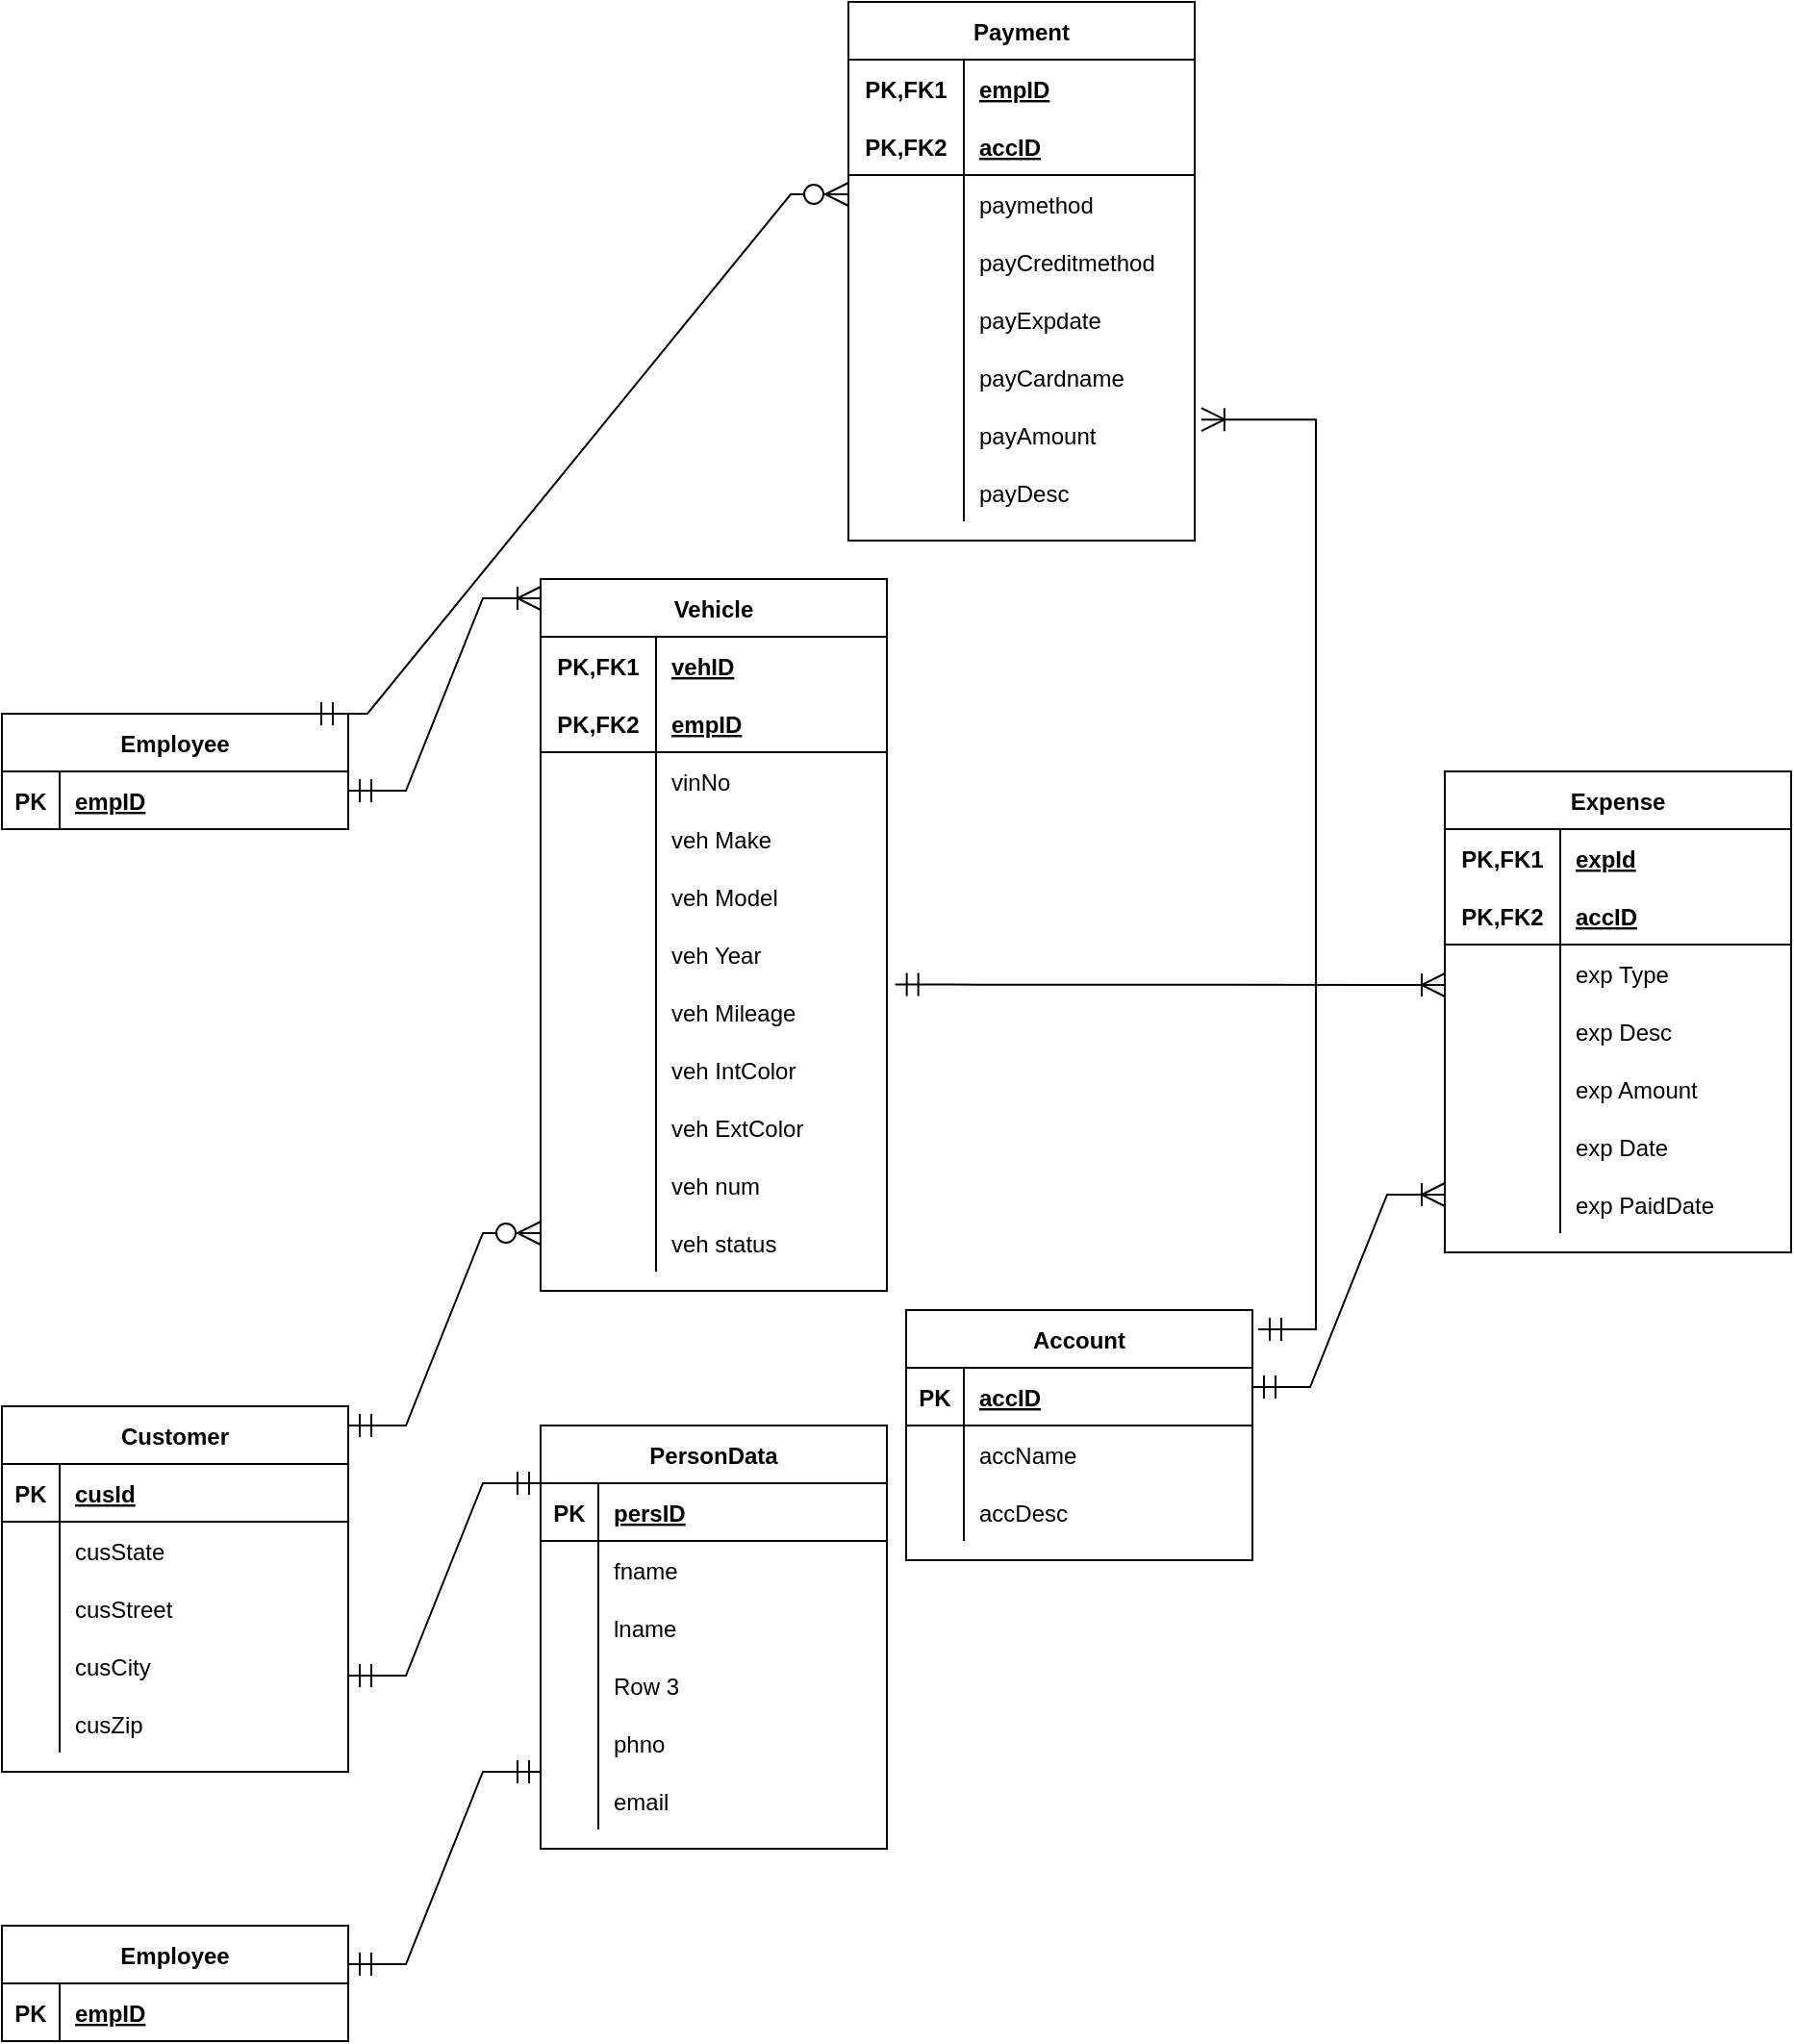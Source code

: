 <mxfile version="18.0.0" type="device"><diagram id="4Thoikx27J-EXRiRnQRD" name="Page-1"><mxGraphModel dx="1384" dy="1872" grid="1" gridSize="10" guides="1" tooltips="1" connect="1" arrows="1" fold="1" page="1" pageScale="1" pageWidth="850" pageHeight="1100" math="0" shadow="0"><root><mxCell id="0"/><mxCell id="1" parent="0"/><mxCell id="pzxgSYpYToZat6i6vwl2-1" value="Customer" style="shape=table;startSize=30;container=1;collapsible=1;childLayout=tableLayout;fixedRows=1;rowLines=0;fontStyle=1;align=center;resizeLast=1;" parent="1" vertex="1"><mxGeometry x="30" y="160" width="180" height="190" as="geometry"/></mxCell><mxCell id="pzxgSYpYToZat6i6vwl2-2" value="" style="shape=tableRow;horizontal=0;startSize=0;swimlaneHead=0;swimlaneBody=0;fillColor=none;collapsible=0;dropTarget=0;points=[[0,0.5],[1,0.5]];portConstraint=eastwest;top=0;left=0;right=0;bottom=1;" parent="pzxgSYpYToZat6i6vwl2-1" vertex="1"><mxGeometry y="30" width="180" height="30" as="geometry"/></mxCell><mxCell id="pzxgSYpYToZat6i6vwl2-3" value="PK" style="shape=partialRectangle;connectable=0;fillColor=none;top=0;left=0;bottom=0;right=0;fontStyle=1;overflow=hidden;" parent="pzxgSYpYToZat6i6vwl2-2" vertex="1"><mxGeometry width="30" height="30" as="geometry"><mxRectangle width="30" height="30" as="alternateBounds"/></mxGeometry></mxCell><mxCell id="pzxgSYpYToZat6i6vwl2-4" value="cusId" style="shape=partialRectangle;connectable=0;fillColor=none;top=0;left=0;bottom=0;right=0;align=left;spacingLeft=6;fontStyle=5;overflow=hidden;" parent="pzxgSYpYToZat6i6vwl2-2" vertex="1"><mxGeometry x="30" width="150" height="30" as="geometry"><mxRectangle width="150" height="30" as="alternateBounds"/></mxGeometry></mxCell><mxCell id="pzxgSYpYToZat6i6vwl2-5" value="" style="shape=tableRow;horizontal=0;startSize=0;swimlaneHead=0;swimlaneBody=0;fillColor=none;collapsible=0;dropTarget=0;points=[[0,0.5],[1,0.5]];portConstraint=eastwest;top=0;left=0;right=0;bottom=0;" parent="pzxgSYpYToZat6i6vwl2-1" vertex="1"><mxGeometry y="60" width="180" height="30" as="geometry"/></mxCell><mxCell id="pzxgSYpYToZat6i6vwl2-6" value="" style="shape=partialRectangle;connectable=0;fillColor=none;top=0;left=0;bottom=0;right=0;editable=1;overflow=hidden;" parent="pzxgSYpYToZat6i6vwl2-5" vertex="1"><mxGeometry width="30" height="30" as="geometry"><mxRectangle width="30" height="30" as="alternateBounds"/></mxGeometry></mxCell><mxCell id="pzxgSYpYToZat6i6vwl2-7" value="cusState" style="shape=partialRectangle;connectable=0;fillColor=none;top=0;left=0;bottom=0;right=0;align=left;spacingLeft=6;overflow=hidden;" parent="pzxgSYpYToZat6i6vwl2-5" vertex="1"><mxGeometry x="30" width="150" height="30" as="geometry"><mxRectangle width="150" height="30" as="alternateBounds"/></mxGeometry></mxCell><mxCell id="pzxgSYpYToZat6i6vwl2-8" value="" style="shape=tableRow;horizontal=0;startSize=0;swimlaneHead=0;swimlaneBody=0;fillColor=none;collapsible=0;dropTarget=0;points=[[0,0.5],[1,0.5]];portConstraint=eastwest;top=0;left=0;right=0;bottom=0;" parent="pzxgSYpYToZat6i6vwl2-1" vertex="1"><mxGeometry y="90" width="180" height="30" as="geometry"/></mxCell><mxCell id="pzxgSYpYToZat6i6vwl2-9" value="" style="shape=partialRectangle;connectable=0;fillColor=none;top=0;left=0;bottom=0;right=0;editable=1;overflow=hidden;" parent="pzxgSYpYToZat6i6vwl2-8" vertex="1"><mxGeometry width="30" height="30" as="geometry"><mxRectangle width="30" height="30" as="alternateBounds"/></mxGeometry></mxCell><mxCell id="pzxgSYpYToZat6i6vwl2-10" value="cusStreet" style="shape=partialRectangle;connectable=0;fillColor=none;top=0;left=0;bottom=0;right=0;align=left;spacingLeft=6;overflow=hidden;" parent="pzxgSYpYToZat6i6vwl2-8" vertex="1"><mxGeometry x="30" width="150" height="30" as="geometry"><mxRectangle width="150" height="30" as="alternateBounds"/></mxGeometry></mxCell><mxCell id="pzxgSYpYToZat6i6vwl2-11" value="" style="shape=tableRow;horizontal=0;startSize=0;swimlaneHead=0;swimlaneBody=0;fillColor=none;collapsible=0;dropTarget=0;points=[[0,0.5],[1,0.5]];portConstraint=eastwest;top=0;left=0;right=0;bottom=0;" parent="pzxgSYpYToZat6i6vwl2-1" vertex="1"><mxGeometry y="120" width="180" height="30" as="geometry"/></mxCell><mxCell id="pzxgSYpYToZat6i6vwl2-12" value="" style="shape=partialRectangle;connectable=0;fillColor=none;top=0;left=0;bottom=0;right=0;editable=1;overflow=hidden;" parent="pzxgSYpYToZat6i6vwl2-11" vertex="1"><mxGeometry width="30" height="30" as="geometry"><mxRectangle width="30" height="30" as="alternateBounds"/></mxGeometry></mxCell><mxCell id="pzxgSYpYToZat6i6vwl2-13" value="cusCity" style="shape=partialRectangle;connectable=0;fillColor=none;top=0;left=0;bottom=0;right=0;align=left;spacingLeft=6;overflow=hidden;" parent="pzxgSYpYToZat6i6vwl2-11" vertex="1"><mxGeometry x="30" width="150" height="30" as="geometry"><mxRectangle width="150" height="30" as="alternateBounds"/></mxGeometry></mxCell><mxCell id="pzxgSYpYToZat6i6vwl2-14" value="" style="shape=tableRow;horizontal=0;startSize=0;swimlaneHead=0;swimlaneBody=0;fillColor=none;collapsible=0;dropTarget=0;points=[[0,0.5],[1,0.5]];portConstraint=eastwest;top=0;left=0;right=0;bottom=0;" parent="pzxgSYpYToZat6i6vwl2-1" vertex="1"><mxGeometry y="150" width="180" height="30" as="geometry"/></mxCell><mxCell id="pzxgSYpYToZat6i6vwl2-15" value="" style="shape=partialRectangle;connectable=0;fillColor=none;top=0;left=0;bottom=0;right=0;editable=1;overflow=hidden;" parent="pzxgSYpYToZat6i6vwl2-14" vertex="1"><mxGeometry width="30" height="30" as="geometry"><mxRectangle width="30" height="30" as="alternateBounds"/></mxGeometry></mxCell><mxCell id="pzxgSYpYToZat6i6vwl2-16" value="cusZip" style="shape=partialRectangle;connectable=0;fillColor=none;top=0;left=0;bottom=0;right=0;align=left;spacingLeft=6;overflow=hidden;" parent="pzxgSYpYToZat6i6vwl2-14" vertex="1"><mxGeometry x="30" width="150" height="30" as="geometry"><mxRectangle width="150" height="30" as="alternateBounds"/></mxGeometry></mxCell><mxCell id="pzxgSYpYToZat6i6vwl2-17" value="PersonData" style="shape=table;startSize=30;container=1;collapsible=1;childLayout=tableLayout;fixedRows=1;rowLines=0;fontStyle=1;align=center;resizeLast=1;" parent="1" vertex="1"><mxGeometry x="310" y="170" width="180" height="220" as="geometry"/></mxCell><mxCell id="pzxgSYpYToZat6i6vwl2-18" value="" style="shape=tableRow;horizontal=0;startSize=0;swimlaneHead=0;swimlaneBody=0;fillColor=none;collapsible=0;dropTarget=0;points=[[0,0.5],[1,0.5]];portConstraint=eastwest;top=0;left=0;right=0;bottom=1;" parent="pzxgSYpYToZat6i6vwl2-17" vertex="1"><mxGeometry y="30" width="180" height="30" as="geometry"/></mxCell><mxCell id="pzxgSYpYToZat6i6vwl2-19" value="PK" style="shape=partialRectangle;connectable=0;fillColor=none;top=0;left=0;bottom=0;right=0;fontStyle=1;overflow=hidden;" parent="pzxgSYpYToZat6i6vwl2-18" vertex="1"><mxGeometry width="30" height="30" as="geometry"><mxRectangle width="30" height="30" as="alternateBounds"/></mxGeometry></mxCell><mxCell id="pzxgSYpYToZat6i6vwl2-20" value="persID" style="shape=partialRectangle;connectable=0;fillColor=none;top=0;left=0;bottom=0;right=0;align=left;spacingLeft=6;fontStyle=5;overflow=hidden;" parent="pzxgSYpYToZat6i6vwl2-18" vertex="1"><mxGeometry x="30" width="150" height="30" as="geometry"><mxRectangle width="150" height="30" as="alternateBounds"/></mxGeometry></mxCell><mxCell id="pzxgSYpYToZat6i6vwl2-21" value="" style="shape=tableRow;horizontal=0;startSize=0;swimlaneHead=0;swimlaneBody=0;fillColor=none;collapsible=0;dropTarget=0;points=[[0,0.5],[1,0.5]];portConstraint=eastwest;top=0;left=0;right=0;bottom=0;" parent="pzxgSYpYToZat6i6vwl2-17" vertex="1"><mxGeometry y="60" width="180" height="30" as="geometry"/></mxCell><mxCell id="pzxgSYpYToZat6i6vwl2-22" value="" style="shape=partialRectangle;connectable=0;fillColor=none;top=0;left=0;bottom=0;right=0;editable=1;overflow=hidden;" parent="pzxgSYpYToZat6i6vwl2-21" vertex="1"><mxGeometry width="30" height="30" as="geometry"><mxRectangle width="30" height="30" as="alternateBounds"/></mxGeometry></mxCell><mxCell id="pzxgSYpYToZat6i6vwl2-23" value="fname" style="shape=partialRectangle;connectable=0;fillColor=none;top=0;left=0;bottom=0;right=0;align=left;spacingLeft=6;overflow=hidden;" parent="pzxgSYpYToZat6i6vwl2-21" vertex="1"><mxGeometry x="30" width="150" height="30" as="geometry"><mxRectangle width="150" height="30" as="alternateBounds"/></mxGeometry></mxCell><mxCell id="pzxgSYpYToZat6i6vwl2-24" value="" style="shape=tableRow;horizontal=0;startSize=0;swimlaneHead=0;swimlaneBody=0;fillColor=none;collapsible=0;dropTarget=0;points=[[0,0.5],[1,0.5]];portConstraint=eastwest;top=0;left=0;right=0;bottom=0;" parent="pzxgSYpYToZat6i6vwl2-17" vertex="1"><mxGeometry y="90" width="180" height="30" as="geometry"/></mxCell><mxCell id="pzxgSYpYToZat6i6vwl2-25" value="" style="shape=partialRectangle;connectable=0;fillColor=none;top=0;left=0;bottom=0;right=0;editable=1;overflow=hidden;" parent="pzxgSYpYToZat6i6vwl2-24" vertex="1"><mxGeometry width="30" height="30" as="geometry"><mxRectangle width="30" height="30" as="alternateBounds"/></mxGeometry></mxCell><mxCell id="pzxgSYpYToZat6i6vwl2-26" value="lname" style="shape=partialRectangle;connectable=0;fillColor=none;top=0;left=0;bottom=0;right=0;align=left;spacingLeft=6;overflow=hidden;" parent="pzxgSYpYToZat6i6vwl2-24" vertex="1"><mxGeometry x="30" width="150" height="30" as="geometry"><mxRectangle width="150" height="30" as="alternateBounds"/></mxGeometry></mxCell><mxCell id="pzxgSYpYToZat6i6vwl2-27" value="" style="shape=tableRow;horizontal=0;startSize=0;swimlaneHead=0;swimlaneBody=0;fillColor=none;collapsible=0;dropTarget=0;points=[[0,0.5],[1,0.5]];portConstraint=eastwest;top=0;left=0;right=0;bottom=0;" parent="pzxgSYpYToZat6i6vwl2-17" vertex="1"><mxGeometry y="120" width="180" height="30" as="geometry"/></mxCell><mxCell id="pzxgSYpYToZat6i6vwl2-28" value="" style="shape=partialRectangle;connectable=0;fillColor=none;top=0;left=0;bottom=0;right=0;editable=1;overflow=hidden;" parent="pzxgSYpYToZat6i6vwl2-27" vertex="1"><mxGeometry width="30" height="30" as="geometry"><mxRectangle width="30" height="30" as="alternateBounds"/></mxGeometry></mxCell><mxCell id="pzxgSYpYToZat6i6vwl2-29" value="Row 3" style="shape=partialRectangle;connectable=0;fillColor=none;top=0;left=0;bottom=0;right=0;align=left;spacingLeft=6;overflow=hidden;" parent="pzxgSYpYToZat6i6vwl2-27" vertex="1"><mxGeometry x="30" width="150" height="30" as="geometry"><mxRectangle width="150" height="30" as="alternateBounds"/></mxGeometry></mxCell><mxCell id="pzxgSYpYToZat6i6vwl2-30" value="" style="shape=tableRow;horizontal=0;startSize=0;swimlaneHead=0;swimlaneBody=0;fillColor=none;collapsible=0;dropTarget=0;points=[[0,0.5],[1,0.5]];portConstraint=eastwest;top=0;left=0;right=0;bottom=0;" parent="pzxgSYpYToZat6i6vwl2-17" vertex="1"><mxGeometry y="150" width="180" height="30" as="geometry"/></mxCell><mxCell id="pzxgSYpYToZat6i6vwl2-31" value="" style="shape=partialRectangle;connectable=0;fillColor=none;top=0;left=0;bottom=0;right=0;editable=1;overflow=hidden;" parent="pzxgSYpYToZat6i6vwl2-30" vertex="1"><mxGeometry width="30" height="30" as="geometry"><mxRectangle width="30" height="30" as="alternateBounds"/></mxGeometry></mxCell><mxCell id="pzxgSYpYToZat6i6vwl2-32" value="phno" style="shape=partialRectangle;connectable=0;fillColor=none;top=0;left=0;bottom=0;right=0;align=left;spacingLeft=6;overflow=hidden;" parent="pzxgSYpYToZat6i6vwl2-30" vertex="1"><mxGeometry x="30" width="150" height="30" as="geometry"><mxRectangle width="150" height="30" as="alternateBounds"/></mxGeometry></mxCell><mxCell id="pzxgSYpYToZat6i6vwl2-33" value="" style="shape=tableRow;horizontal=0;startSize=0;swimlaneHead=0;swimlaneBody=0;fillColor=none;collapsible=0;dropTarget=0;points=[[0,0.5],[1,0.5]];portConstraint=eastwest;top=0;left=0;right=0;bottom=0;" parent="pzxgSYpYToZat6i6vwl2-17" vertex="1"><mxGeometry y="180" width="180" height="30" as="geometry"/></mxCell><mxCell id="pzxgSYpYToZat6i6vwl2-34" value="" style="shape=partialRectangle;connectable=0;fillColor=none;top=0;left=0;bottom=0;right=0;editable=1;overflow=hidden;" parent="pzxgSYpYToZat6i6vwl2-33" vertex="1"><mxGeometry width="30" height="30" as="geometry"><mxRectangle width="30" height="30" as="alternateBounds"/></mxGeometry></mxCell><mxCell id="pzxgSYpYToZat6i6vwl2-35" value="email" style="shape=partialRectangle;connectable=0;fillColor=none;top=0;left=0;bottom=0;right=0;align=left;spacingLeft=6;overflow=hidden;" parent="pzxgSYpYToZat6i6vwl2-33" vertex="1"><mxGeometry x="30" width="150" height="30" as="geometry"><mxRectangle width="150" height="30" as="alternateBounds"/></mxGeometry></mxCell><mxCell id="pzxgSYpYToZat6i6vwl2-36" value="Employee" style="shape=table;startSize=30;container=1;collapsible=1;childLayout=tableLayout;fixedRows=1;rowLines=0;fontStyle=1;align=center;resizeLast=1;" parent="1" vertex="1"><mxGeometry x="30" y="430" width="180" height="60" as="geometry"/></mxCell><mxCell id="pzxgSYpYToZat6i6vwl2-37" value="" style="shape=tableRow;horizontal=0;startSize=0;swimlaneHead=0;swimlaneBody=0;fillColor=none;collapsible=0;dropTarget=0;points=[[0,0.5],[1,0.5]];portConstraint=eastwest;top=0;left=0;right=0;bottom=1;" parent="pzxgSYpYToZat6i6vwl2-36" vertex="1"><mxGeometry y="30" width="180" height="30" as="geometry"/></mxCell><mxCell id="pzxgSYpYToZat6i6vwl2-38" value="PK" style="shape=partialRectangle;connectable=0;fillColor=none;top=0;left=0;bottom=0;right=0;fontStyle=1;overflow=hidden;" parent="pzxgSYpYToZat6i6vwl2-37" vertex="1"><mxGeometry width="30" height="30" as="geometry"><mxRectangle width="30" height="30" as="alternateBounds"/></mxGeometry></mxCell><mxCell id="pzxgSYpYToZat6i6vwl2-39" value="empID" style="shape=partialRectangle;connectable=0;fillColor=none;top=0;left=0;bottom=0;right=0;align=left;spacingLeft=6;fontStyle=5;overflow=hidden;" parent="pzxgSYpYToZat6i6vwl2-37" vertex="1"><mxGeometry x="30" width="150" height="30" as="geometry"><mxRectangle width="150" height="30" as="alternateBounds"/></mxGeometry></mxCell><mxCell id="pzxgSYpYToZat6i6vwl2-49" value="Vehicle" style="shape=table;startSize=30;container=1;collapsible=1;childLayout=tableLayout;fixedRows=1;rowLines=0;fontStyle=1;align=center;resizeLast=1;" parent="1" vertex="1"><mxGeometry x="310" y="-270" width="180" height="370" as="geometry"/></mxCell><mxCell id="pzxgSYpYToZat6i6vwl2-50" value="" style="shape=tableRow;horizontal=0;startSize=0;swimlaneHead=0;swimlaneBody=0;fillColor=none;collapsible=0;dropTarget=0;points=[[0,0.5],[1,0.5]];portConstraint=eastwest;top=0;left=0;right=0;bottom=0;" parent="pzxgSYpYToZat6i6vwl2-49" vertex="1"><mxGeometry y="30" width="180" height="30" as="geometry"/></mxCell><mxCell id="pzxgSYpYToZat6i6vwl2-51" value="PK,FK1" style="shape=partialRectangle;connectable=0;fillColor=none;top=0;left=0;bottom=0;right=0;fontStyle=1;overflow=hidden;" parent="pzxgSYpYToZat6i6vwl2-50" vertex="1"><mxGeometry width="60" height="30" as="geometry"><mxRectangle width="60" height="30" as="alternateBounds"/></mxGeometry></mxCell><mxCell id="pzxgSYpYToZat6i6vwl2-52" value="vehID" style="shape=partialRectangle;connectable=0;fillColor=none;top=0;left=0;bottom=0;right=0;align=left;spacingLeft=6;fontStyle=5;overflow=hidden;" parent="pzxgSYpYToZat6i6vwl2-50" vertex="1"><mxGeometry x="60" width="120" height="30" as="geometry"><mxRectangle width="120" height="30" as="alternateBounds"/></mxGeometry></mxCell><mxCell id="pzxgSYpYToZat6i6vwl2-53" value="" style="shape=tableRow;horizontal=0;startSize=0;swimlaneHead=0;swimlaneBody=0;fillColor=none;collapsible=0;dropTarget=0;points=[[0,0.5],[1,0.5]];portConstraint=eastwest;top=0;left=0;right=0;bottom=1;" parent="pzxgSYpYToZat6i6vwl2-49" vertex="1"><mxGeometry y="60" width="180" height="30" as="geometry"/></mxCell><mxCell id="pzxgSYpYToZat6i6vwl2-54" value="PK,FK2" style="shape=partialRectangle;connectable=0;fillColor=none;top=0;left=0;bottom=0;right=0;fontStyle=1;overflow=hidden;" parent="pzxgSYpYToZat6i6vwl2-53" vertex="1"><mxGeometry width="60" height="30" as="geometry"><mxRectangle width="60" height="30" as="alternateBounds"/></mxGeometry></mxCell><mxCell id="pzxgSYpYToZat6i6vwl2-55" value="empID" style="shape=partialRectangle;connectable=0;fillColor=none;top=0;left=0;bottom=0;right=0;align=left;spacingLeft=6;fontStyle=5;overflow=hidden;" parent="pzxgSYpYToZat6i6vwl2-53" vertex="1"><mxGeometry x="60" width="120" height="30" as="geometry"><mxRectangle width="120" height="30" as="alternateBounds"/></mxGeometry></mxCell><mxCell id="pzxgSYpYToZat6i6vwl2-56" value="" style="shape=tableRow;horizontal=0;startSize=0;swimlaneHead=0;swimlaneBody=0;fillColor=none;collapsible=0;dropTarget=0;points=[[0,0.5],[1,0.5]];portConstraint=eastwest;top=0;left=0;right=0;bottom=0;" parent="pzxgSYpYToZat6i6vwl2-49" vertex="1"><mxGeometry y="90" width="180" height="30" as="geometry"/></mxCell><mxCell id="pzxgSYpYToZat6i6vwl2-57" value="" style="shape=partialRectangle;connectable=0;fillColor=none;top=0;left=0;bottom=0;right=0;editable=1;overflow=hidden;" parent="pzxgSYpYToZat6i6vwl2-56" vertex="1"><mxGeometry width="60" height="30" as="geometry"><mxRectangle width="60" height="30" as="alternateBounds"/></mxGeometry></mxCell><mxCell id="pzxgSYpYToZat6i6vwl2-58" value="vinNo" style="shape=partialRectangle;connectable=0;fillColor=none;top=0;left=0;bottom=0;right=0;align=left;spacingLeft=6;overflow=hidden;" parent="pzxgSYpYToZat6i6vwl2-56" vertex="1"><mxGeometry x="60" width="120" height="30" as="geometry"><mxRectangle width="120" height="30" as="alternateBounds"/></mxGeometry></mxCell><mxCell id="pzxgSYpYToZat6i6vwl2-59" value="" style="shape=tableRow;horizontal=0;startSize=0;swimlaneHead=0;swimlaneBody=0;fillColor=none;collapsible=0;dropTarget=0;points=[[0,0.5],[1,0.5]];portConstraint=eastwest;top=0;left=0;right=0;bottom=0;" parent="pzxgSYpYToZat6i6vwl2-49" vertex="1"><mxGeometry y="120" width="180" height="30" as="geometry"/></mxCell><mxCell id="pzxgSYpYToZat6i6vwl2-60" value="" style="shape=partialRectangle;connectable=0;fillColor=none;top=0;left=0;bottom=0;right=0;editable=1;overflow=hidden;" parent="pzxgSYpYToZat6i6vwl2-59" vertex="1"><mxGeometry width="60" height="30" as="geometry"><mxRectangle width="60" height="30" as="alternateBounds"/></mxGeometry></mxCell><mxCell id="pzxgSYpYToZat6i6vwl2-61" value="veh Make" style="shape=partialRectangle;connectable=0;fillColor=none;top=0;left=0;bottom=0;right=0;align=left;spacingLeft=6;overflow=hidden;" parent="pzxgSYpYToZat6i6vwl2-59" vertex="1"><mxGeometry x="60" width="120" height="30" as="geometry"><mxRectangle width="120" height="30" as="alternateBounds"/></mxGeometry></mxCell><mxCell id="pzxgSYpYToZat6i6vwl2-62" value="" style="shape=tableRow;horizontal=0;startSize=0;swimlaneHead=0;swimlaneBody=0;fillColor=none;collapsible=0;dropTarget=0;points=[[0,0.5],[1,0.5]];portConstraint=eastwest;top=0;left=0;right=0;bottom=0;" parent="pzxgSYpYToZat6i6vwl2-49" vertex="1"><mxGeometry y="150" width="180" height="30" as="geometry"/></mxCell><mxCell id="pzxgSYpYToZat6i6vwl2-63" value="" style="shape=partialRectangle;connectable=0;fillColor=none;top=0;left=0;bottom=0;right=0;editable=1;overflow=hidden;" parent="pzxgSYpYToZat6i6vwl2-62" vertex="1"><mxGeometry width="60" height="30" as="geometry"><mxRectangle width="60" height="30" as="alternateBounds"/></mxGeometry></mxCell><mxCell id="pzxgSYpYToZat6i6vwl2-64" value="veh Model" style="shape=partialRectangle;connectable=0;fillColor=none;top=0;left=0;bottom=0;right=0;align=left;spacingLeft=6;overflow=hidden;" parent="pzxgSYpYToZat6i6vwl2-62" vertex="1"><mxGeometry x="60" width="120" height="30" as="geometry"><mxRectangle width="120" height="30" as="alternateBounds"/></mxGeometry></mxCell><mxCell id="pzxgSYpYToZat6i6vwl2-65" value="" style="shape=tableRow;horizontal=0;startSize=0;swimlaneHead=0;swimlaneBody=0;fillColor=none;collapsible=0;dropTarget=0;points=[[0,0.5],[1,0.5]];portConstraint=eastwest;top=0;left=0;right=0;bottom=0;" parent="pzxgSYpYToZat6i6vwl2-49" vertex="1"><mxGeometry y="180" width="180" height="30" as="geometry"/></mxCell><mxCell id="pzxgSYpYToZat6i6vwl2-66" value="" style="shape=partialRectangle;connectable=0;fillColor=none;top=0;left=0;bottom=0;right=0;editable=1;overflow=hidden;" parent="pzxgSYpYToZat6i6vwl2-65" vertex="1"><mxGeometry width="60" height="30" as="geometry"><mxRectangle width="60" height="30" as="alternateBounds"/></mxGeometry></mxCell><mxCell id="pzxgSYpYToZat6i6vwl2-67" value="veh Year" style="shape=partialRectangle;connectable=0;fillColor=none;top=0;left=0;bottom=0;right=0;align=left;spacingLeft=6;overflow=hidden;" parent="pzxgSYpYToZat6i6vwl2-65" vertex="1"><mxGeometry x="60" width="120" height="30" as="geometry"><mxRectangle width="120" height="30" as="alternateBounds"/></mxGeometry></mxCell><mxCell id="pzxgSYpYToZat6i6vwl2-68" value="" style="shape=tableRow;horizontal=0;startSize=0;swimlaneHead=0;swimlaneBody=0;fillColor=none;collapsible=0;dropTarget=0;points=[[0,0.5],[1,0.5]];portConstraint=eastwest;top=0;left=0;right=0;bottom=0;" parent="pzxgSYpYToZat6i6vwl2-49" vertex="1"><mxGeometry y="210" width="180" height="30" as="geometry"/></mxCell><mxCell id="pzxgSYpYToZat6i6vwl2-69" value="" style="shape=partialRectangle;connectable=0;fillColor=none;top=0;left=0;bottom=0;right=0;editable=1;overflow=hidden;" parent="pzxgSYpYToZat6i6vwl2-68" vertex="1"><mxGeometry width="60" height="30" as="geometry"><mxRectangle width="60" height="30" as="alternateBounds"/></mxGeometry></mxCell><mxCell id="pzxgSYpYToZat6i6vwl2-70" value="veh Mileage" style="shape=partialRectangle;connectable=0;fillColor=none;top=0;left=0;bottom=0;right=0;align=left;spacingLeft=6;overflow=hidden;" parent="pzxgSYpYToZat6i6vwl2-68" vertex="1"><mxGeometry x="60" width="120" height="30" as="geometry"><mxRectangle width="120" height="30" as="alternateBounds"/></mxGeometry></mxCell><mxCell id="pzxgSYpYToZat6i6vwl2-71" value="" style="shape=tableRow;horizontal=0;startSize=0;swimlaneHead=0;swimlaneBody=0;fillColor=none;collapsible=0;dropTarget=0;points=[[0,0.5],[1,0.5]];portConstraint=eastwest;top=0;left=0;right=0;bottom=0;" parent="pzxgSYpYToZat6i6vwl2-49" vertex="1"><mxGeometry y="240" width="180" height="30" as="geometry"/></mxCell><mxCell id="pzxgSYpYToZat6i6vwl2-72" value="" style="shape=partialRectangle;connectable=0;fillColor=none;top=0;left=0;bottom=0;right=0;editable=1;overflow=hidden;" parent="pzxgSYpYToZat6i6vwl2-71" vertex="1"><mxGeometry width="60" height="30" as="geometry"><mxRectangle width="60" height="30" as="alternateBounds"/></mxGeometry></mxCell><mxCell id="pzxgSYpYToZat6i6vwl2-73" value="veh IntColor" style="shape=partialRectangle;connectable=0;fillColor=none;top=0;left=0;bottom=0;right=0;align=left;spacingLeft=6;overflow=hidden;" parent="pzxgSYpYToZat6i6vwl2-71" vertex="1"><mxGeometry x="60" width="120" height="30" as="geometry"><mxRectangle width="120" height="30" as="alternateBounds"/></mxGeometry></mxCell><mxCell id="pzxgSYpYToZat6i6vwl2-74" value="" style="shape=tableRow;horizontal=0;startSize=0;swimlaneHead=0;swimlaneBody=0;fillColor=none;collapsible=0;dropTarget=0;points=[[0,0.5],[1,0.5]];portConstraint=eastwest;top=0;left=0;right=0;bottom=0;" parent="pzxgSYpYToZat6i6vwl2-49" vertex="1"><mxGeometry y="270" width="180" height="30" as="geometry"/></mxCell><mxCell id="pzxgSYpYToZat6i6vwl2-75" value="" style="shape=partialRectangle;connectable=0;fillColor=none;top=0;left=0;bottom=0;right=0;editable=1;overflow=hidden;" parent="pzxgSYpYToZat6i6vwl2-74" vertex="1"><mxGeometry width="60" height="30" as="geometry"><mxRectangle width="60" height="30" as="alternateBounds"/></mxGeometry></mxCell><mxCell id="pzxgSYpYToZat6i6vwl2-76" value="veh ExtColor" style="shape=partialRectangle;connectable=0;fillColor=none;top=0;left=0;bottom=0;right=0;align=left;spacingLeft=6;overflow=hidden;" parent="pzxgSYpYToZat6i6vwl2-74" vertex="1"><mxGeometry x="60" width="120" height="30" as="geometry"><mxRectangle width="120" height="30" as="alternateBounds"/></mxGeometry></mxCell><mxCell id="pzxgSYpYToZat6i6vwl2-77" value="" style="shape=tableRow;horizontal=0;startSize=0;swimlaneHead=0;swimlaneBody=0;fillColor=none;collapsible=0;dropTarget=0;points=[[0,0.5],[1,0.5]];portConstraint=eastwest;top=0;left=0;right=0;bottom=0;" parent="pzxgSYpYToZat6i6vwl2-49" vertex="1"><mxGeometry y="300" width="180" height="30" as="geometry"/></mxCell><mxCell id="pzxgSYpYToZat6i6vwl2-78" value="" style="shape=partialRectangle;connectable=0;fillColor=none;top=0;left=0;bottom=0;right=0;editable=1;overflow=hidden;" parent="pzxgSYpYToZat6i6vwl2-77" vertex="1"><mxGeometry width="60" height="30" as="geometry"><mxRectangle width="60" height="30" as="alternateBounds"/></mxGeometry></mxCell><mxCell id="pzxgSYpYToZat6i6vwl2-79" value="veh num" style="shape=partialRectangle;connectable=0;fillColor=none;top=0;left=0;bottom=0;right=0;align=left;spacingLeft=6;overflow=hidden;" parent="pzxgSYpYToZat6i6vwl2-77" vertex="1"><mxGeometry x="60" width="120" height="30" as="geometry"><mxRectangle width="120" height="30" as="alternateBounds"/></mxGeometry></mxCell><mxCell id="pzxgSYpYToZat6i6vwl2-80" value="" style="shape=tableRow;horizontal=0;startSize=0;swimlaneHead=0;swimlaneBody=0;fillColor=none;collapsible=0;dropTarget=0;points=[[0,0.5],[1,0.5]];portConstraint=eastwest;top=0;left=0;right=0;bottom=0;" parent="pzxgSYpYToZat6i6vwl2-49" vertex="1"><mxGeometry y="330" width="180" height="30" as="geometry"/></mxCell><mxCell id="pzxgSYpYToZat6i6vwl2-81" value="" style="shape=partialRectangle;connectable=0;fillColor=none;top=0;left=0;bottom=0;right=0;editable=1;overflow=hidden;" parent="pzxgSYpYToZat6i6vwl2-80" vertex="1"><mxGeometry width="60" height="30" as="geometry"><mxRectangle width="60" height="30" as="alternateBounds"/></mxGeometry></mxCell><mxCell id="pzxgSYpYToZat6i6vwl2-82" value="veh status" style="shape=partialRectangle;connectable=0;fillColor=none;top=0;left=0;bottom=0;right=0;align=left;spacingLeft=6;overflow=hidden;" parent="pzxgSYpYToZat6i6vwl2-80" vertex="1"><mxGeometry x="60" width="120" height="30" as="geometry"><mxRectangle width="120" height="30" as="alternateBounds"/></mxGeometry></mxCell><mxCell id="pzxgSYpYToZat6i6vwl2-83" value="Account" style="shape=table;startSize=30;container=1;collapsible=1;childLayout=tableLayout;fixedRows=1;rowLines=0;fontStyle=1;align=center;resizeLast=1;" parent="1" vertex="1"><mxGeometry x="500" y="110" width="180" height="130" as="geometry"/></mxCell><mxCell id="pzxgSYpYToZat6i6vwl2-84" value="" style="shape=tableRow;horizontal=0;startSize=0;swimlaneHead=0;swimlaneBody=0;fillColor=none;collapsible=0;dropTarget=0;points=[[0,0.5],[1,0.5]];portConstraint=eastwest;top=0;left=0;right=0;bottom=1;" parent="pzxgSYpYToZat6i6vwl2-83" vertex="1"><mxGeometry y="30" width="180" height="30" as="geometry"/></mxCell><mxCell id="pzxgSYpYToZat6i6vwl2-85" value="PK" style="shape=partialRectangle;connectable=0;fillColor=none;top=0;left=0;bottom=0;right=0;fontStyle=1;overflow=hidden;" parent="pzxgSYpYToZat6i6vwl2-84" vertex="1"><mxGeometry width="30" height="30" as="geometry"><mxRectangle width="30" height="30" as="alternateBounds"/></mxGeometry></mxCell><mxCell id="pzxgSYpYToZat6i6vwl2-86" value="accID" style="shape=partialRectangle;connectable=0;fillColor=none;top=0;left=0;bottom=0;right=0;align=left;spacingLeft=6;fontStyle=5;overflow=hidden;" parent="pzxgSYpYToZat6i6vwl2-84" vertex="1"><mxGeometry x="30" width="150" height="30" as="geometry"><mxRectangle width="150" height="30" as="alternateBounds"/></mxGeometry></mxCell><mxCell id="pzxgSYpYToZat6i6vwl2-87" value="" style="shape=tableRow;horizontal=0;startSize=0;swimlaneHead=0;swimlaneBody=0;fillColor=none;collapsible=0;dropTarget=0;points=[[0,0.5],[1,0.5]];portConstraint=eastwest;top=0;left=0;right=0;bottom=0;" parent="pzxgSYpYToZat6i6vwl2-83" vertex="1"><mxGeometry y="60" width="180" height="30" as="geometry"/></mxCell><mxCell id="pzxgSYpYToZat6i6vwl2-88" value="" style="shape=partialRectangle;connectable=0;fillColor=none;top=0;left=0;bottom=0;right=0;editable=1;overflow=hidden;" parent="pzxgSYpYToZat6i6vwl2-87" vertex="1"><mxGeometry width="30" height="30" as="geometry"><mxRectangle width="30" height="30" as="alternateBounds"/></mxGeometry></mxCell><mxCell id="pzxgSYpYToZat6i6vwl2-89" value="accName" style="shape=partialRectangle;connectable=0;fillColor=none;top=0;left=0;bottom=0;right=0;align=left;spacingLeft=6;overflow=hidden;" parent="pzxgSYpYToZat6i6vwl2-87" vertex="1"><mxGeometry x="30" width="150" height="30" as="geometry"><mxRectangle width="150" height="30" as="alternateBounds"/></mxGeometry></mxCell><mxCell id="pzxgSYpYToZat6i6vwl2-90" value="" style="shape=tableRow;horizontal=0;startSize=0;swimlaneHead=0;swimlaneBody=0;fillColor=none;collapsible=0;dropTarget=0;points=[[0,0.5],[1,0.5]];portConstraint=eastwest;top=0;left=0;right=0;bottom=0;" parent="pzxgSYpYToZat6i6vwl2-83" vertex="1"><mxGeometry y="90" width="180" height="30" as="geometry"/></mxCell><mxCell id="pzxgSYpYToZat6i6vwl2-91" value="" style="shape=partialRectangle;connectable=0;fillColor=none;top=0;left=0;bottom=0;right=0;editable=1;overflow=hidden;" parent="pzxgSYpYToZat6i6vwl2-90" vertex="1"><mxGeometry width="30" height="30" as="geometry"><mxRectangle width="30" height="30" as="alternateBounds"/></mxGeometry></mxCell><mxCell id="pzxgSYpYToZat6i6vwl2-92" value="accDesc" style="shape=partialRectangle;connectable=0;fillColor=none;top=0;left=0;bottom=0;right=0;align=left;spacingLeft=6;overflow=hidden;" parent="pzxgSYpYToZat6i6vwl2-90" vertex="1"><mxGeometry x="30" width="150" height="30" as="geometry"><mxRectangle width="150" height="30" as="alternateBounds"/></mxGeometry></mxCell><mxCell id="pzxgSYpYToZat6i6vwl2-96" value="Payment" style="shape=table;startSize=30;container=1;collapsible=1;childLayout=tableLayout;fixedRows=1;rowLines=0;fontStyle=1;align=center;resizeLast=1;" parent="1" vertex="1"><mxGeometry x="470" y="-570" width="180" height="280" as="geometry"/></mxCell><mxCell id="pzxgSYpYToZat6i6vwl2-97" value="" style="shape=tableRow;horizontal=0;startSize=0;swimlaneHead=0;swimlaneBody=0;fillColor=none;collapsible=0;dropTarget=0;points=[[0,0.5],[1,0.5]];portConstraint=eastwest;top=0;left=0;right=0;bottom=0;" parent="pzxgSYpYToZat6i6vwl2-96" vertex="1"><mxGeometry y="30" width="180" height="30" as="geometry"/></mxCell><mxCell id="pzxgSYpYToZat6i6vwl2-98" value="PK,FK1" style="shape=partialRectangle;connectable=0;fillColor=none;top=0;left=0;bottom=0;right=0;fontStyle=1;overflow=hidden;" parent="pzxgSYpYToZat6i6vwl2-97" vertex="1"><mxGeometry width="60" height="30" as="geometry"><mxRectangle width="60" height="30" as="alternateBounds"/></mxGeometry></mxCell><mxCell id="pzxgSYpYToZat6i6vwl2-99" value="empID" style="shape=partialRectangle;connectable=0;fillColor=none;top=0;left=0;bottom=0;right=0;align=left;spacingLeft=6;fontStyle=5;overflow=hidden;" parent="pzxgSYpYToZat6i6vwl2-97" vertex="1"><mxGeometry x="60" width="120" height="30" as="geometry"><mxRectangle width="120" height="30" as="alternateBounds"/></mxGeometry></mxCell><mxCell id="pzxgSYpYToZat6i6vwl2-100" value="" style="shape=tableRow;horizontal=0;startSize=0;swimlaneHead=0;swimlaneBody=0;fillColor=none;collapsible=0;dropTarget=0;points=[[0,0.5],[1,0.5]];portConstraint=eastwest;top=0;left=0;right=0;bottom=1;" parent="pzxgSYpYToZat6i6vwl2-96" vertex="1"><mxGeometry y="60" width="180" height="30" as="geometry"/></mxCell><mxCell id="pzxgSYpYToZat6i6vwl2-101" value="PK,FK2" style="shape=partialRectangle;connectable=0;fillColor=none;top=0;left=0;bottom=0;right=0;fontStyle=1;overflow=hidden;" parent="pzxgSYpYToZat6i6vwl2-100" vertex="1"><mxGeometry width="60" height="30" as="geometry"><mxRectangle width="60" height="30" as="alternateBounds"/></mxGeometry></mxCell><mxCell id="pzxgSYpYToZat6i6vwl2-102" value="accID" style="shape=partialRectangle;connectable=0;fillColor=none;top=0;left=0;bottom=0;right=0;align=left;spacingLeft=6;fontStyle=5;overflow=hidden;" parent="pzxgSYpYToZat6i6vwl2-100" vertex="1"><mxGeometry x="60" width="120" height="30" as="geometry"><mxRectangle width="120" height="30" as="alternateBounds"/></mxGeometry></mxCell><mxCell id="pzxgSYpYToZat6i6vwl2-103" value="" style="shape=tableRow;horizontal=0;startSize=0;swimlaneHead=0;swimlaneBody=0;fillColor=none;collapsible=0;dropTarget=0;points=[[0,0.5],[1,0.5]];portConstraint=eastwest;top=0;left=0;right=0;bottom=0;" parent="pzxgSYpYToZat6i6vwl2-96" vertex="1"><mxGeometry y="90" width="180" height="30" as="geometry"/></mxCell><mxCell id="pzxgSYpYToZat6i6vwl2-104" value="" style="shape=partialRectangle;connectable=0;fillColor=none;top=0;left=0;bottom=0;right=0;editable=1;overflow=hidden;" parent="pzxgSYpYToZat6i6vwl2-103" vertex="1"><mxGeometry width="60" height="30" as="geometry"><mxRectangle width="60" height="30" as="alternateBounds"/></mxGeometry></mxCell><mxCell id="pzxgSYpYToZat6i6vwl2-105" value="paymethod" style="shape=partialRectangle;connectable=0;fillColor=none;top=0;left=0;bottom=0;right=0;align=left;spacingLeft=6;overflow=hidden;" parent="pzxgSYpYToZat6i6vwl2-103" vertex="1"><mxGeometry x="60" width="120" height="30" as="geometry"><mxRectangle width="120" height="30" as="alternateBounds"/></mxGeometry></mxCell><mxCell id="pzxgSYpYToZat6i6vwl2-106" value="" style="shape=tableRow;horizontal=0;startSize=0;swimlaneHead=0;swimlaneBody=0;fillColor=none;collapsible=0;dropTarget=0;points=[[0,0.5],[1,0.5]];portConstraint=eastwest;top=0;left=0;right=0;bottom=0;" parent="pzxgSYpYToZat6i6vwl2-96" vertex="1"><mxGeometry y="120" width="180" height="30" as="geometry"/></mxCell><mxCell id="pzxgSYpYToZat6i6vwl2-107" value="" style="shape=partialRectangle;connectable=0;fillColor=none;top=0;left=0;bottom=0;right=0;editable=1;overflow=hidden;" parent="pzxgSYpYToZat6i6vwl2-106" vertex="1"><mxGeometry width="60" height="30" as="geometry"><mxRectangle width="60" height="30" as="alternateBounds"/></mxGeometry></mxCell><mxCell id="pzxgSYpYToZat6i6vwl2-108" value="payCreditmethod" style="shape=partialRectangle;connectable=0;fillColor=none;top=0;left=0;bottom=0;right=0;align=left;spacingLeft=6;overflow=hidden;" parent="pzxgSYpYToZat6i6vwl2-106" vertex="1"><mxGeometry x="60" width="120" height="30" as="geometry"><mxRectangle width="120" height="30" as="alternateBounds"/></mxGeometry></mxCell><mxCell id="pzxgSYpYToZat6i6vwl2-109" value="" style="shape=tableRow;horizontal=0;startSize=0;swimlaneHead=0;swimlaneBody=0;fillColor=none;collapsible=0;dropTarget=0;points=[[0,0.5],[1,0.5]];portConstraint=eastwest;top=0;left=0;right=0;bottom=0;" parent="pzxgSYpYToZat6i6vwl2-96" vertex="1"><mxGeometry y="150" width="180" height="30" as="geometry"/></mxCell><mxCell id="pzxgSYpYToZat6i6vwl2-110" value="" style="shape=partialRectangle;connectable=0;fillColor=none;top=0;left=0;bottom=0;right=0;editable=1;overflow=hidden;" parent="pzxgSYpYToZat6i6vwl2-109" vertex="1"><mxGeometry width="60" height="30" as="geometry"><mxRectangle width="60" height="30" as="alternateBounds"/></mxGeometry></mxCell><mxCell id="pzxgSYpYToZat6i6vwl2-111" value="payExpdate" style="shape=partialRectangle;connectable=0;fillColor=none;top=0;left=0;bottom=0;right=0;align=left;spacingLeft=6;overflow=hidden;" parent="pzxgSYpYToZat6i6vwl2-109" vertex="1"><mxGeometry x="60" width="120" height="30" as="geometry"><mxRectangle width="120" height="30" as="alternateBounds"/></mxGeometry></mxCell><mxCell id="pzxgSYpYToZat6i6vwl2-112" value="" style="shape=tableRow;horizontal=0;startSize=0;swimlaneHead=0;swimlaneBody=0;fillColor=none;collapsible=0;dropTarget=0;points=[[0,0.5],[1,0.5]];portConstraint=eastwest;top=0;left=0;right=0;bottom=0;" parent="pzxgSYpYToZat6i6vwl2-96" vertex="1"><mxGeometry y="180" width="180" height="30" as="geometry"/></mxCell><mxCell id="pzxgSYpYToZat6i6vwl2-113" value="" style="shape=partialRectangle;connectable=0;fillColor=none;top=0;left=0;bottom=0;right=0;editable=1;overflow=hidden;" parent="pzxgSYpYToZat6i6vwl2-112" vertex="1"><mxGeometry width="60" height="30" as="geometry"><mxRectangle width="60" height="30" as="alternateBounds"/></mxGeometry></mxCell><mxCell id="pzxgSYpYToZat6i6vwl2-114" value="payCardname" style="shape=partialRectangle;connectable=0;fillColor=none;top=0;left=0;bottom=0;right=0;align=left;spacingLeft=6;overflow=hidden;" parent="pzxgSYpYToZat6i6vwl2-112" vertex="1"><mxGeometry x="60" width="120" height="30" as="geometry"><mxRectangle width="120" height="30" as="alternateBounds"/></mxGeometry></mxCell><mxCell id="pzxgSYpYToZat6i6vwl2-115" value="" style="shape=tableRow;horizontal=0;startSize=0;swimlaneHead=0;swimlaneBody=0;fillColor=none;collapsible=0;dropTarget=0;points=[[0,0.5],[1,0.5]];portConstraint=eastwest;top=0;left=0;right=0;bottom=0;" parent="pzxgSYpYToZat6i6vwl2-96" vertex="1"><mxGeometry y="210" width="180" height="30" as="geometry"/></mxCell><mxCell id="pzxgSYpYToZat6i6vwl2-116" value="" style="shape=partialRectangle;connectable=0;fillColor=none;top=0;left=0;bottom=0;right=0;editable=1;overflow=hidden;" parent="pzxgSYpYToZat6i6vwl2-115" vertex="1"><mxGeometry width="60" height="30" as="geometry"><mxRectangle width="60" height="30" as="alternateBounds"/></mxGeometry></mxCell><mxCell id="pzxgSYpYToZat6i6vwl2-117" value="payAmount" style="shape=partialRectangle;connectable=0;fillColor=none;top=0;left=0;bottom=0;right=0;align=left;spacingLeft=6;overflow=hidden;" parent="pzxgSYpYToZat6i6vwl2-115" vertex="1"><mxGeometry x="60" width="120" height="30" as="geometry"><mxRectangle width="120" height="30" as="alternateBounds"/></mxGeometry></mxCell><mxCell id="pzxgSYpYToZat6i6vwl2-118" value="" style="shape=tableRow;horizontal=0;startSize=0;swimlaneHead=0;swimlaneBody=0;fillColor=none;collapsible=0;dropTarget=0;points=[[0,0.5],[1,0.5]];portConstraint=eastwest;top=0;left=0;right=0;bottom=0;" parent="pzxgSYpYToZat6i6vwl2-96" vertex="1"><mxGeometry y="240" width="180" height="30" as="geometry"/></mxCell><mxCell id="pzxgSYpYToZat6i6vwl2-119" value="" style="shape=partialRectangle;connectable=0;fillColor=none;top=0;left=0;bottom=0;right=0;editable=1;overflow=hidden;" parent="pzxgSYpYToZat6i6vwl2-118" vertex="1"><mxGeometry width="60" height="30" as="geometry"><mxRectangle width="60" height="30" as="alternateBounds"/></mxGeometry></mxCell><mxCell id="pzxgSYpYToZat6i6vwl2-120" value="payDesc" style="shape=partialRectangle;connectable=0;fillColor=none;top=0;left=0;bottom=0;right=0;align=left;spacingLeft=6;overflow=hidden;" parent="pzxgSYpYToZat6i6vwl2-118" vertex="1"><mxGeometry x="60" width="120" height="30" as="geometry"><mxRectangle width="120" height="30" as="alternateBounds"/></mxGeometry></mxCell><mxCell id="pzxgSYpYToZat6i6vwl2-121" value="Expense" style="shape=table;startSize=30;container=1;collapsible=1;childLayout=tableLayout;fixedRows=1;rowLines=0;fontStyle=1;align=center;resizeLast=1;" parent="1" vertex="1"><mxGeometry x="780" y="-170" width="180" height="250" as="geometry"/></mxCell><mxCell id="pzxgSYpYToZat6i6vwl2-122" value="" style="shape=tableRow;horizontal=0;startSize=0;swimlaneHead=0;swimlaneBody=0;fillColor=none;collapsible=0;dropTarget=0;points=[[0,0.5],[1,0.5]];portConstraint=eastwest;top=0;left=0;right=0;bottom=0;" parent="pzxgSYpYToZat6i6vwl2-121" vertex="1"><mxGeometry y="30" width="180" height="30" as="geometry"/></mxCell><mxCell id="pzxgSYpYToZat6i6vwl2-123" value="PK,FK1" style="shape=partialRectangle;connectable=0;fillColor=none;top=0;left=0;bottom=0;right=0;fontStyle=1;overflow=hidden;" parent="pzxgSYpYToZat6i6vwl2-122" vertex="1"><mxGeometry width="60" height="30" as="geometry"><mxRectangle width="60" height="30" as="alternateBounds"/></mxGeometry></mxCell><mxCell id="pzxgSYpYToZat6i6vwl2-124" value="expId" style="shape=partialRectangle;connectable=0;fillColor=none;top=0;left=0;bottom=0;right=0;align=left;spacingLeft=6;fontStyle=5;overflow=hidden;" parent="pzxgSYpYToZat6i6vwl2-122" vertex="1"><mxGeometry x="60" width="120" height="30" as="geometry"><mxRectangle width="120" height="30" as="alternateBounds"/></mxGeometry></mxCell><mxCell id="pzxgSYpYToZat6i6vwl2-125" value="" style="shape=tableRow;horizontal=0;startSize=0;swimlaneHead=0;swimlaneBody=0;fillColor=none;collapsible=0;dropTarget=0;points=[[0,0.5],[1,0.5]];portConstraint=eastwest;top=0;left=0;right=0;bottom=1;" parent="pzxgSYpYToZat6i6vwl2-121" vertex="1"><mxGeometry y="60" width="180" height="30" as="geometry"/></mxCell><mxCell id="pzxgSYpYToZat6i6vwl2-126" value="PK,FK2" style="shape=partialRectangle;connectable=0;fillColor=none;top=0;left=0;bottom=0;right=0;fontStyle=1;overflow=hidden;" parent="pzxgSYpYToZat6i6vwl2-125" vertex="1"><mxGeometry width="60" height="30" as="geometry"><mxRectangle width="60" height="30" as="alternateBounds"/></mxGeometry></mxCell><mxCell id="pzxgSYpYToZat6i6vwl2-127" value="accID" style="shape=partialRectangle;connectable=0;fillColor=none;top=0;left=0;bottom=0;right=0;align=left;spacingLeft=6;fontStyle=5;overflow=hidden;" parent="pzxgSYpYToZat6i6vwl2-125" vertex="1"><mxGeometry x="60" width="120" height="30" as="geometry"><mxRectangle width="120" height="30" as="alternateBounds"/></mxGeometry></mxCell><mxCell id="pzxgSYpYToZat6i6vwl2-128" value="" style="shape=tableRow;horizontal=0;startSize=0;swimlaneHead=0;swimlaneBody=0;fillColor=none;collapsible=0;dropTarget=0;points=[[0,0.5],[1,0.5]];portConstraint=eastwest;top=0;left=0;right=0;bottom=0;" parent="pzxgSYpYToZat6i6vwl2-121" vertex="1"><mxGeometry y="90" width="180" height="30" as="geometry"/></mxCell><mxCell id="pzxgSYpYToZat6i6vwl2-129" value="" style="shape=partialRectangle;connectable=0;fillColor=none;top=0;left=0;bottom=0;right=0;editable=1;overflow=hidden;" parent="pzxgSYpYToZat6i6vwl2-128" vertex="1"><mxGeometry width="60" height="30" as="geometry"><mxRectangle width="60" height="30" as="alternateBounds"/></mxGeometry></mxCell><mxCell id="pzxgSYpYToZat6i6vwl2-130" value="exp Type" style="shape=partialRectangle;connectable=0;fillColor=none;top=0;left=0;bottom=0;right=0;align=left;spacingLeft=6;overflow=hidden;" parent="pzxgSYpYToZat6i6vwl2-128" vertex="1"><mxGeometry x="60" width="120" height="30" as="geometry"><mxRectangle width="120" height="30" as="alternateBounds"/></mxGeometry></mxCell><mxCell id="pzxgSYpYToZat6i6vwl2-131" value="" style="shape=tableRow;horizontal=0;startSize=0;swimlaneHead=0;swimlaneBody=0;fillColor=none;collapsible=0;dropTarget=0;points=[[0,0.5],[1,0.5]];portConstraint=eastwest;top=0;left=0;right=0;bottom=0;" parent="pzxgSYpYToZat6i6vwl2-121" vertex="1"><mxGeometry y="120" width="180" height="30" as="geometry"/></mxCell><mxCell id="pzxgSYpYToZat6i6vwl2-132" value="" style="shape=partialRectangle;connectable=0;fillColor=none;top=0;left=0;bottom=0;right=0;editable=1;overflow=hidden;" parent="pzxgSYpYToZat6i6vwl2-131" vertex="1"><mxGeometry width="60" height="30" as="geometry"><mxRectangle width="60" height="30" as="alternateBounds"/></mxGeometry></mxCell><mxCell id="pzxgSYpYToZat6i6vwl2-133" value="exp Desc" style="shape=partialRectangle;connectable=0;fillColor=none;top=0;left=0;bottom=0;right=0;align=left;spacingLeft=6;overflow=hidden;" parent="pzxgSYpYToZat6i6vwl2-131" vertex="1"><mxGeometry x="60" width="120" height="30" as="geometry"><mxRectangle width="120" height="30" as="alternateBounds"/></mxGeometry></mxCell><mxCell id="pzxgSYpYToZat6i6vwl2-134" value="" style="shape=tableRow;horizontal=0;startSize=0;swimlaneHead=0;swimlaneBody=0;fillColor=none;collapsible=0;dropTarget=0;points=[[0,0.5],[1,0.5]];portConstraint=eastwest;top=0;left=0;right=0;bottom=0;" parent="pzxgSYpYToZat6i6vwl2-121" vertex="1"><mxGeometry y="150" width="180" height="30" as="geometry"/></mxCell><mxCell id="pzxgSYpYToZat6i6vwl2-135" value="" style="shape=partialRectangle;connectable=0;fillColor=none;top=0;left=0;bottom=0;right=0;editable=1;overflow=hidden;" parent="pzxgSYpYToZat6i6vwl2-134" vertex="1"><mxGeometry width="60" height="30" as="geometry"><mxRectangle width="60" height="30" as="alternateBounds"/></mxGeometry></mxCell><mxCell id="pzxgSYpYToZat6i6vwl2-136" value="exp Amount" style="shape=partialRectangle;connectable=0;fillColor=none;top=0;left=0;bottom=0;right=0;align=left;spacingLeft=6;overflow=hidden;" parent="pzxgSYpYToZat6i6vwl2-134" vertex="1"><mxGeometry x="60" width="120" height="30" as="geometry"><mxRectangle width="120" height="30" as="alternateBounds"/></mxGeometry></mxCell><mxCell id="pzxgSYpYToZat6i6vwl2-137" value="" style="shape=tableRow;horizontal=0;startSize=0;swimlaneHead=0;swimlaneBody=0;fillColor=none;collapsible=0;dropTarget=0;points=[[0,0.5],[1,0.5]];portConstraint=eastwest;top=0;left=0;right=0;bottom=0;" parent="pzxgSYpYToZat6i6vwl2-121" vertex="1"><mxGeometry y="180" width="180" height="30" as="geometry"/></mxCell><mxCell id="pzxgSYpYToZat6i6vwl2-138" value="" style="shape=partialRectangle;connectable=0;fillColor=none;top=0;left=0;bottom=0;right=0;editable=1;overflow=hidden;" parent="pzxgSYpYToZat6i6vwl2-137" vertex="1"><mxGeometry width="60" height="30" as="geometry"><mxRectangle width="60" height="30" as="alternateBounds"/></mxGeometry></mxCell><mxCell id="pzxgSYpYToZat6i6vwl2-139" value="exp Date" style="shape=partialRectangle;connectable=0;fillColor=none;top=0;left=0;bottom=0;right=0;align=left;spacingLeft=6;overflow=hidden;" parent="pzxgSYpYToZat6i6vwl2-137" vertex="1"><mxGeometry x="60" width="120" height="30" as="geometry"><mxRectangle width="120" height="30" as="alternateBounds"/></mxGeometry></mxCell><mxCell id="pzxgSYpYToZat6i6vwl2-140" value="" style="shape=tableRow;horizontal=0;startSize=0;swimlaneHead=0;swimlaneBody=0;fillColor=none;collapsible=0;dropTarget=0;points=[[0,0.5],[1,0.5]];portConstraint=eastwest;top=0;left=0;right=0;bottom=0;" parent="pzxgSYpYToZat6i6vwl2-121" vertex="1"><mxGeometry y="210" width="180" height="30" as="geometry"/></mxCell><mxCell id="pzxgSYpYToZat6i6vwl2-141" value="" style="shape=partialRectangle;connectable=0;fillColor=none;top=0;left=0;bottom=0;right=0;editable=1;overflow=hidden;" parent="pzxgSYpYToZat6i6vwl2-140" vertex="1"><mxGeometry width="60" height="30" as="geometry"><mxRectangle width="60" height="30" as="alternateBounds"/></mxGeometry></mxCell><mxCell id="pzxgSYpYToZat6i6vwl2-142" value="exp PaidDate" style="shape=partialRectangle;connectable=0;fillColor=none;top=0;left=0;bottom=0;right=0;align=left;spacingLeft=6;overflow=hidden;" parent="pzxgSYpYToZat6i6vwl2-140" vertex="1"><mxGeometry x="60" width="120" height="30" as="geometry"><mxRectangle width="120" height="30" as="alternateBounds"/></mxGeometry></mxCell><mxCell id="pzxgSYpYToZat6i6vwl2-143" value="" style="edgeStyle=entityRelationEdgeStyle;fontSize=12;html=1;endArrow=ERmandOne;startArrow=ERmandOne;rounded=0;endSize=10;jumpSize=10;startSize=10;" parent="1" edge="1"><mxGeometry width="100" height="100" relative="1" as="geometry"><mxPoint x="210" y="300" as="sourcePoint"/><mxPoint x="310" y="200" as="targetPoint"/></mxGeometry></mxCell><mxCell id="pzxgSYpYToZat6i6vwl2-144" value="" style="edgeStyle=entityRelationEdgeStyle;fontSize=12;html=1;endArrow=ERmandOne;startArrow=ERmandOne;rounded=0;endSize=10;jumpSize=10;startSize=10;" parent="1" edge="1"><mxGeometry width="100" height="100" relative="1" as="geometry"><mxPoint x="210" y="450" as="sourcePoint"/><mxPoint x="310" y="350" as="targetPoint"/></mxGeometry></mxCell><mxCell id="e0u_f1TIhSxYAAVkGQD5-1" value="" style="edgeStyle=entityRelationEdgeStyle;fontSize=12;html=1;endArrow=ERzeroToMany;startArrow=ERmandOne;rounded=0;endSize=10;startSize=10;" edge="1" parent="1"><mxGeometry width="100" height="100" relative="1" as="geometry"><mxPoint x="210" y="170" as="sourcePoint"/><mxPoint x="310" y="70" as="targetPoint"/></mxGeometry></mxCell><mxCell id="e0u_f1TIhSxYAAVkGQD5-2" value="Employee" style="shape=table;startSize=30;container=1;collapsible=1;childLayout=tableLayout;fixedRows=1;rowLines=0;fontStyle=1;align=center;resizeLast=1;" vertex="1" parent="1"><mxGeometry x="30" y="-200" width="180" height="60" as="geometry"/></mxCell><mxCell id="e0u_f1TIhSxYAAVkGQD5-3" value="" style="shape=tableRow;horizontal=0;startSize=0;swimlaneHead=0;swimlaneBody=0;fillColor=none;collapsible=0;dropTarget=0;points=[[0,0.5],[1,0.5]];portConstraint=eastwest;top=0;left=0;right=0;bottom=1;" vertex="1" parent="e0u_f1TIhSxYAAVkGQD5-2"><mxGeometry y="30" width="180" height="30" as="geometry"/></mxCell><mxCell id="e0u_f1TIhSxYAAVkGQD5-4" value="PK" style="shape=partialRectangle;connectable=0;fillColor=none;top=0;left=0;bottom=0;right=0;fontStyle=1;overflow=hidden;" vertex="1" parent="e0u_f1TIhSxYAAVkGQD5-3"><mxGeometry width="30" height="30" as="geometry"><mxRectangle width="30" height="30" as="alternateBounds"/></mxGeometry></mxCell><mxCell id="e0u_f1TIhSxYAAVkGQD5-5" value="empID" style="shape=partialRectangle;connectable=0;fillColor=none;top=0;left=0;bottom=0;right=0;align=left;spacingLeft=6;fontStyle=5;overflow=hidden;" vertex="1" parent="e0u_f1TIhSxYAAVkGQD5-3"><mxGeometry x="30" width="150" height="30" as="geometry"><mxRectangle width="150" height="30" as="alternateBounds"/></mxGeometry></mxCell><mxCell id="e0u_f1TIhSxYAAVkGQD5-7" value="" style="edgeStyle=entityRelationEdgeStyle;fontSize=12;html=1;endArrow=ERoneToMany;startArrow=ERmandOne;rounded=0;startSize=10;endSize=10;" edge="1" parent="1"><mxGeometry width="100" height="100" relative="1" as="geometry"><mxPoint x="210" y="-160" as="sourcePoint"/><mxPoint x="310" y="-260" as="targetPoint"/></mxGeometry></mxCell><mxCell id="e0u_f1TIhSxYAAVkGQD5-9" value="" style="edgeStyle=entityRelationEdgeStyle;fontSize=12;html=1;endArrow=ERoneToMany;startArrow=ERmandOne;rounded=0;startSize=10;endSize=10;" edge="1" parent="1"><mxGeometry width="100" height="100" relative="1" as="geometry"><mxPoint x="680" y="150" as="sourcePoint"/><mxPoint x="780" y="50" as="targetPoint"/></mxGeometry></mxCell><mxCell id="e0u_f1TIhSxYAAVkGQD5-8" value="" style="edgeStyle=entityRelationEdgeStyle;fontSize=12;html=1;endArrow=ERoneToMany;startArrow=ERmandOne;rounded=0;startSize=10;endSize=10;exitX=1.024;exitY=0.027;exitDx=0;exitDy=0;exitPerimeter=0;" edge="1" parent="1" source="pzxgSYpYToZat6i6vwl2-68"><mxGeometry width="100" height="100" relative="1" as="geometry"><mxPoint x="490" y="-70" as="sourcePoint"/><mxPoint x="780" y="-59" as="targetPoint"/></mxGeometry></mxCell><mxCell id="e0u_f1TIhSxYAAVkGQD5-6" value="" style="edgeStyle=entityRelationEdgeStyle;fontSize=12;html=1;endArrow=ERzeroToMany;startArrow=ERmandOne;rounded=0;endSize=10;startSize=10;" edge="1" parent="1"><mxGeometry width="100" height="100" relative="1" as="geometry"><mxPoint x="190" y="-200" as="sourcePoint"/><mxPoint x="470" y="-470" as="targetPoint"/></mxGeometry></mxCell><mxCell id="e0u_f1TIhSxYAAVkGQD5-10" value="" style="edgeStyle=entityRelationEdgeStyle;fontSize=12;html=1;endArrow=ERoneToMany;startArrow=ERmandOne;rounded=0;startSize=10;endSize=10;entryX=1.019;entryY=0.236;entryDx=0;entryDy=0;entryPerimeter=0;" edge="1" parent="1" target="pzxgSYpYToZat6i6vwl2-115"><mxGeometry width="100" height="100" relative="1" as="geometry"><mxPoint x="683" y="120" as="sourcePoint"/><mxPoint x="825.68" y="0.19" as="targetPoint"/></mxGeometry></mxCell></root></mxGraphModel></diagram></mxfile>